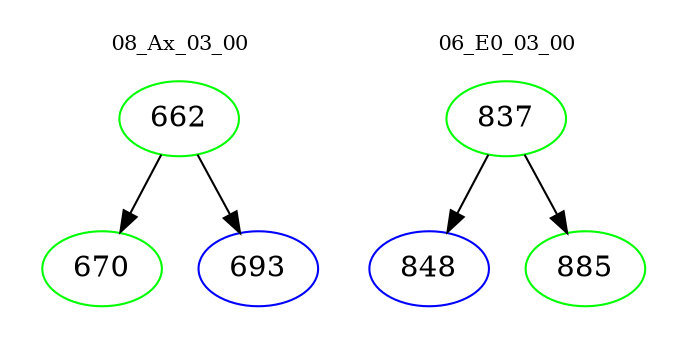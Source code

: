 digraph{
subgraph cluster_0 {
color = white
label = "08_Ax_03_00";
fontsize=10;
T0_662 [label="662", color="green"]
T0_662 -> T0_670 [color="black"]
T0_670 [label="670", color="green"]
T0_662 -> T0_693 [color="black"]
T0_693 [label="693", color="blue"]
}
subgraph cluster_1 {
color = white
label = "06_E0_03_00";
fontsize=10;
T1_837 [label="837", color="green"]
T1_837 -> T1_848 [color="black"]
T1_848 [label="848", color="blue"]
T1_837 -> T1_885 [color="black"]
T1_885 [label="885", color="green"]
}
}
